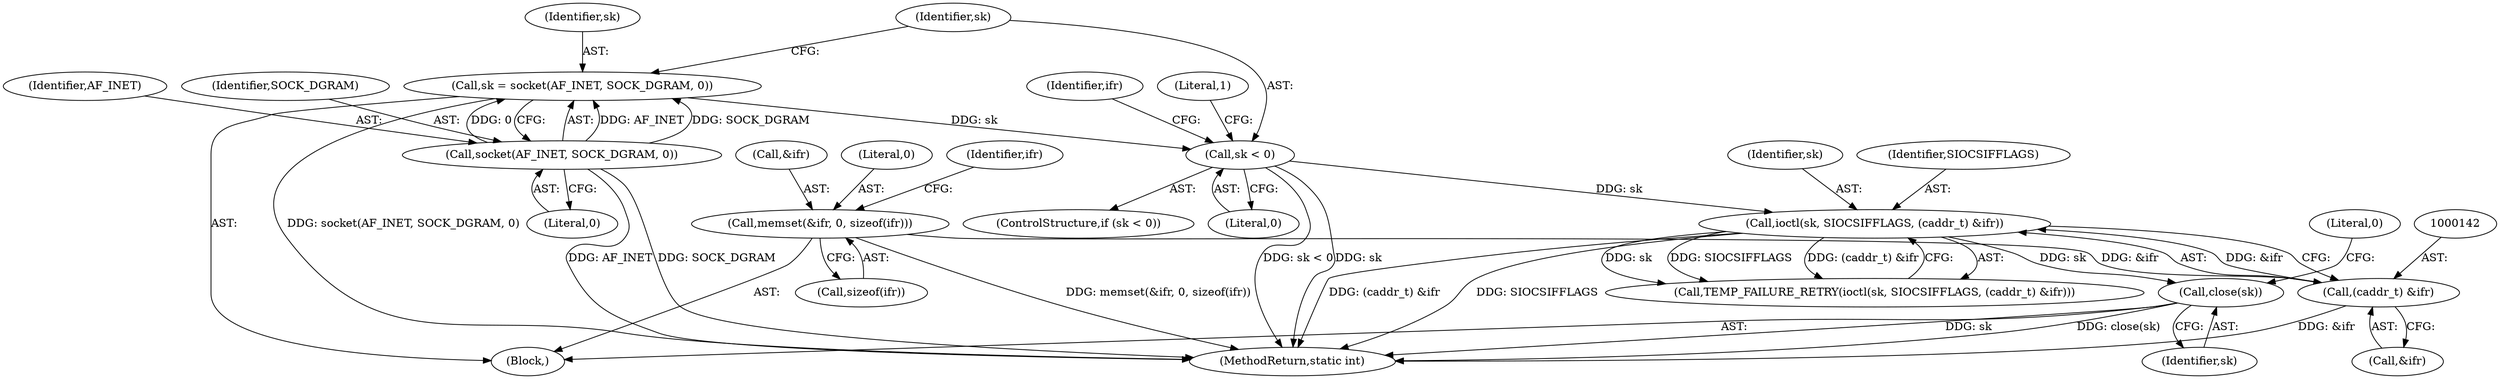 digraph "0_Android_472271b153c5dc53c28beac55480a8d8434b2d5c_25@API" {
"1000145" [label="(Call,close(sk))"];
"1000138" [label="(Call,ioctl(sk, SIOCSIFFLAGS, (caddr_t) &ifr))"];
"1000112" [label="(Call,sk < 0)"];
"1000105" [label="(Call,sk = socket(AF_INET, SOCK_DGRAM, 0))"];
"1000107" [label="(Call,socket(AF_INET, SOCK_DGRAM, 0))"];
"1000141" [label="(Call,(caddr_t) &ifr)"];
"1000118" [label="(Call,memset(&ifr, 0, sizeof(ifr)))"];
"1000119" [label="(Call,&ifr)"];
"1000138" [label="(Call,ioctl(sk, SIOCSIFFLAGS, (caddr_t) &ifr))"];
"1000146" [label="(Identifier,sk)"];
"1000111" [label="(ControlStructure,if (sk < 0))"];
"1000122" [label="(Call,sizeof(ifr))"];
"1000108" [label="(Identifier,AF_INET)"];
"1000148" [label="(Literal,0)"];
"1000109" [label="(Identifier,SOCK_DGRAM)"];
"1000107" [label="(Call,socket(AF_INET, SOCK_DGRAM, 0))"];
"1000140" [label="(Identifier,SIOCSIFFLAGS)"];
"1000143" [label="(Call,&ifr)"];
"1000149" [label="(MethodReturn,static int)"];
"1000121" [label="(Literal,0)"];
"1000110" [label="(Literal,0)"];
"1000102" [label="(Block,)"];
"1000113" [label="(Identifier,sk)"];
"1000141" [label="(Call,(caddr_t) &ifr)"];
"1000112" [label="(Call,sk < 0)"];
"1000114" [label="(Literal,0)"];
"1000145" [label="(Call,close(sk))"];
"1000126" [label="(Identifier,ifr)"];
"1000105" [label="(Call,sk = socket(AF_INET, SOCK_DGRAM, 0))"];
"1000139" [label="(Identifier,sk)"];
"1000120" [label="(Identifier,ifr)"];
"1000106" [label="(Identifier,sk)"];
"1000118" [label="(Call,memset(&ifr, 0, sizeof(ifr)))"];
"1000137" [label="(Call,TEMP_FAILURE_RETRY(ioctl(sk, SIOCSIFFLAGS, (caddr_t) &ifr)))"];
"1000117" [label="(Literal,1)"];
"1000145" -> "1000102"  [label="AST: "];
"1000145" -> "1000146"  [label="CFG: "];
"1000146" -> "1000145"  [label="AST: "];
"1000148" -> "1000145"  [label="CFG: "];
"1000145" -> "1000149"  [label="DDG: sk"];
"1000145" -> "1000149"  [label="DDG: close(sk)"];
"1000138" -> "1000145"  [label="DDG: sk"];
"1000138" -> "1000137"  [label="AST: "];
"1000138" -> "1000141"  [label="CFG: "];
"1000139" -> "1000138"  [label="AST: "];
"1000140" -> "1000138"  [label="AST: "];
"1000141" -> "1000138"  [label="AST: "];
"1000137" -> "1000138"  [label="CFG: "];
"1000138" -> "1000149"  [label="DDG: SIOCSIFFLAGS"];
"1000138" -> "1000149"  [label="DDG: (caddr_t) &ifr"];
"1000138" -> "1000137"  [label="DDG: sk"];
"1000138" -> "1000137"  [label="DDG: SIOCSIFFLAGS"];
"1000138" -> "1000137"  [label="DDG: (caddr_t) &ifr"];
"1000112" -> "1000138"  [label="DDG: sk"];
"1000141" -> "1000138"  [label="DDG: &ifr"];
"1000112" -> "1000111"  [label="AST: "];
"1000112" -> "1000114"  [label="CFG: "];
"1000113" -> "1000112"  [label="AST: "];
"1000114" -> "1000112"  [label="AST: "];
"1000117" -> "1000112"  [label="CFG: "];
"1000120" -> "1000112"  [label="CFG: "];
"1000112" -> "1000149"  [label="DDG: sk < 0"];
"1000112" -> "1000149"  [label="DDG: sk"];
"1000105" -> "1000112"  [label="DDG: sk"];
"1000105" -> "1000102"  [label="AST: "];
"1000105" -> "1000107"  [label="CFG: "];
"1000106" -> "1000105"  [label="AST: "];
"1000107" -> "1000105"  [label="AST: "];
"1000113" -> "1000105"  [label="CFG: "];
"1000105" -> "1000149"  [label="DDG: socket(AF_INET, SOCK_DGRAM, 0)"];
"1000107" -> "1000105"  [label="DDG: AF_INET"];
"1000107" -> "1000105"  [label="DDG: SOCK_DGRAM"];
"1000107" -> "1000105"  [label="DDG: 0"];
"1000107" -> "1000110"  [label="CFG: "];
"1000108" -> "1000107"  [label="AST: "];
"1000109" -> "1000107"  [label="AST: "];
"1000110" -> "1000107"  [label="AST: "];
"1000107" -> "1000149"  [label="DDG: AF_INET"];
"1000107" -> "1000149"  [label="DDG: SOCK_DGRAM"];
"1000141" -> "1000143"  [label="CFG: "];
"1000142" -> "1000141"  [label="AST: "];
"1000143" -> "1000141"  [label="AST: "];
"1000141" -> "1000149"  [label="DDG: &ifr"];
"1000118" -> "1000141"  [label="DDG: &ifr"];
"1000118" -> "1000102"  [label="AST: "];
"1000118" -> "1000122"  [label="CFG: "];
"1000119" -> "1000118"  [label="AST: "];
"1000121" -> "1000118"  [label="AST: "];
"1000122" -> "1000118"  [label="AST: "];
"1000126" -> "1000118"  [label="CFG: "];
"1000118" -> "1000149"  [label="DDG: memset(&ifr, 0, sizeof(ifr))"];
}
